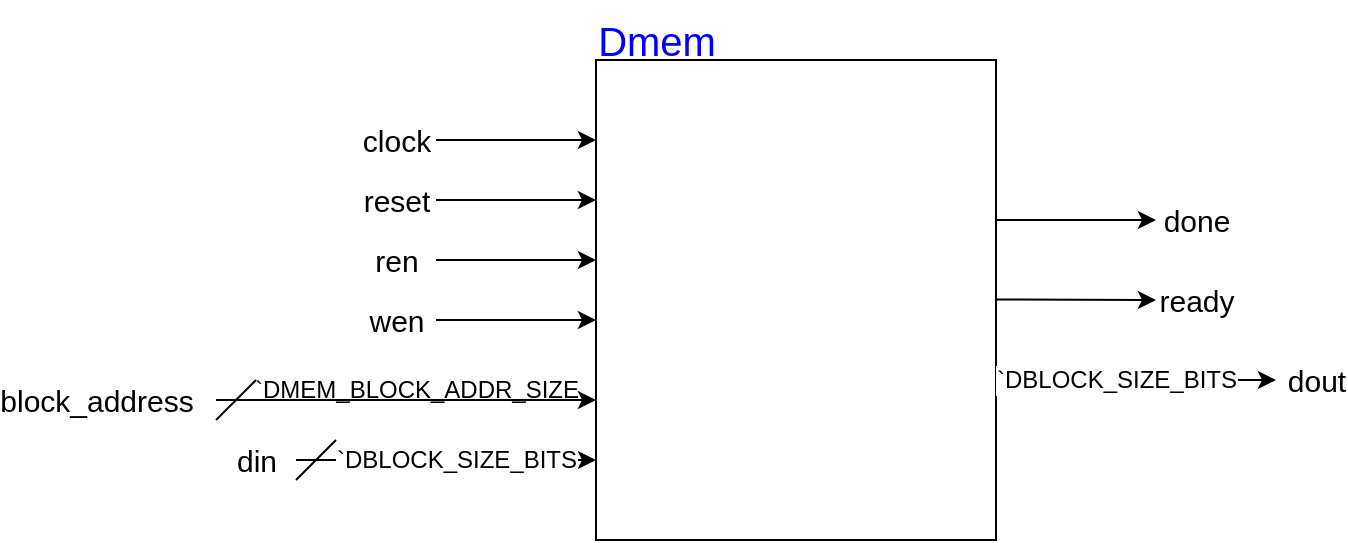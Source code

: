 <mxfile version="24.5.4" type="device">
  <diagram name="Page-1" id="yuPBU4UE_motjavbdSF-">
    <mxGraphModel dx="300" dy="834" grid="1" gridSize="10" guides="1" tooltips="1" connect="1" arrows="1" fold="1" page="0" pageScale="1" pageWidth="1169" pageHeight="827" math="0" shadow="0">
      <root>
        <mxCell id="0" />
        <mxCell id="1" parent="0" />
        <mxCell id="W1fyiQ1UdQSS2ZDAop95-250" value="" style="rounded=0;whiteSpace=wrap;html=1;fillColor=none;" vertex="1" parent="1">
          <mxGeometry x="1080" y="-280" width="200" height="240" as="geometry" />
        </mxCell>
        <mxCell id="W1fyiQ1UdQSS2ZDAop95-252" value="&lt;font style=&quot;font-size: 20px;&quot; color=&quot;#0000ff&quot;&gt;Dmem&lt;/font&gt;" style="text;html=1;align=center;verticalAlign=middle;resizable=0;points=[];autosize=1;strokeColor=none;fillColor=none;" vertex="1" parent="1">
          <mxGeometry x="1070" y="-310" width="80" height="40" as="geometry" />
        </mxCell>
        <mxCell id="W1fyiQ1UdQSS2ZDAop95-253" value="" style="endArrow=classic;html=1;rounded=0;" edge="1" parent="1">
          <mxGeometry width="50" height="50" relative="1" as="geometry">
            <mxPoint x="1000" y="-240" as="sourcePoint" />
            <mxPoint x="1080" y="-240" as="targetPoint" />
          </mxGeometry>
        </mxCell>
        <mxCell id="W1fyiQ1UdQSS2ZDAop95-255" value="clock" style="edgeLabel;html=1;align=center;verticalAlign=middle;resizable=0;points=[];fontSize=15;" vertex="1" connectable="0" parent="W1fyiQ1UdQSS2ZDAop95-253">
          <mxGeometry x="0.156" y="-2" relative="1" as="geometry">
            <mxPoint x="-66" y="-2" as="offset" />
          </mxGeometry>
        </mxCell>
        <mxCell id="W1fyiQ1UdQSS2ZDAop95-256" value="" style="endArrow=classic;html=1;rounded=0;" edge="1" parent="1">
          <mxGeometry width="50" height="50" relative="1" as="geometry">
            <mxPoint x="1000" y="-210" as="sourcePoint" />
            <mxPoint x="1080" y="-210" as="targetPoint" />
          </mxGeometry>
        </mxCell>
        <mxCell id="W1fyiQ1UdQSS2ZDAop95-257" value="reset" style="edgeLabel;html=1;align=center;verticalAlign=middle;resizable=0;points=[];fontSize=15;" vertex="1" connectable="0" parent="W1fyiQ1UdQSS2ZDAop95-256">
          <mxGeometry x="0.156" y="-2" relative="1" as="geometry">
            <mxPoint x="-66" y="-2" as="offset" />
          </mxGeometry>
        </mxCell>
        <mxCell id="W1fyiQ1UdQSS2ZDAop95-259" value="" style="endArrow=classic;html=1;rounded=0;" edge="1" parent="1">
          <mxGeometry width="50" height="50" relative="1" as="geometry">
            <mxPoint x="1000" y="-180" as="sourcePoint" />
            <mxPoint x="1080" y="-180" as="targetPoint" />
          </mxGeometry>
        </mxCell>
        <mxCell id="W1fyiQ1UdQSS2ZDAop95-260" value="ren" style="edgeLabel;html=1;align=center;verticalAlign=middle;resizable=0;points=[];fontSize=15;" vertex="1" connectable="0" parent="W1fyiQ1UdQSS2ZDAop95-259">
          <mxGeometry x="0.156" y="-2" relative="1" as="geometry">
            <mxPoint x="-66" y="-2" as="offset" />
          </mxGeometry>
        </mxCell>
        <mxCell id="W1fyiQ1UdQSS2ZDAop95-263" value="" style="endArrow=classic;html=1;rounded=0;" edge="1" parent="1">
          <mxGeometry width="50" height="50" relative="1" as="geometry">
            <mxPoint x="1000" y="-150" as="sourcePoint" />
            <mxPoint x="1080" y="-150" as="targetPoint" />
          </mxGeometry>
        </mxCell>
        <mxCell id="W1fyiQ1UdQSS2ZDAop95-264" value="wen" style="edgeLabel;html=1;align=center;verticalAlign=middle;resizable=0;points=[];fontSize=15;" vertex="1" connectable="0" parent="W1fyiQ1UdQSS2ZDAop95-263">
          <mxGeometry x="0.156" y="-2" relative="1" as="geometry">
            <mxPoint x="-66" y="-2" as="offset" />
          </mxGeometry>
        </mxCell>
        <mxCell id="W1fyiQ1UdQSS2ZDAop95-267" value="" style="endArrow=classic;html=1;rounded=0;" edge="1" parent="1">
          <mxGeometry width="50" height="50" relative="1" as="geometry">
            <mxPoint x="890" y="-110" as="sourcePoint" />
            <mxPoint x="1080" y="-110.0" as="targetPoint" />
          </mxGeometry>
        </mxCell>
        <mxCell id="W1fyiQ1UdQSS2ZDAop95-268" value="block_address" style="edgeLabel;html=1;align=center;verticalAlign=middle;resizable=0;points=[];fontSize=15;" vertex="1" connectable="0" parent="W1fyiQ1UdQSS2ZDAop95-267">
          <mxGeometry x="0.156" y="-2" relative="1" as="geometry">
            <mxPoint x="-170" y="-2" as="offset" />
          </mxGeometry>
        </mxCell>
        <mxCell id="W1fyiQ1UdQSS2ZDAop95-269" value="" style="endArrow=classic;html=1;rounded=0;" edge="1" parent="1">
          <mxGeometry width="50" height="50" relative="1" as="geometry">
            <mxPoint x="930" y="-80" as="sourcePoint" />
            <mxPoint x="1080" y="-80.0" as="targetPoint" />
          </mxGeometry>
        </mxCell>
        <mxCell id="W1fyiQ1UdQSS2ZDAop95-270" value="din" style="edgeLabel;html=1;align=center;verticalAlign=middle;resizable=0;points=[];fontSize=15;" vertex="1" connectable="0" parent="W1fyiQ1UdQSS2ZDAop95-269">
          <mxGeometry x="0.156" y="-2" relative="1" as="geometry">
            <mxPoint x="-107" y="-2" as="offset" />
          </mxGeometry>
        </mxCell>
        <mxCell id="W1fyiQ1UdQSS2ZDAop95-271" value="" style="endArrow=classic;html=1;rounded=0;" edge="1" parent="1">
          <mxGeometry width="50" height="50" relative="1" as="geometry">
            <mxPoint x="1280" y="-200" as="sourcePoint" />
            <mxPoint x="1360" y="-200" as="targetPoint" />
          </mxGeometry>
        </mxCell>
        <mxCell id="W1fyiQ1UdQSS2ZDAop95-272" value="dout" style="edgeLabel;html=1;align=center;verticalAlign=middle;resizable=0;points=[];fontSize=15;" vertex="1" connectable="0" parent="W1fyiQ1UdQSS2ZDAop95-271">
          <mxGeometry x="0.156" y="-2" relative="1" as="geometry">
            <mxPoint x="114" y="78" as="offset" />
          </mxGeometry>
        </mxCell>
        <mxCell id="W1fyiQ1UdQSS2ZDAop95-275" value="" style="endArrow=classic;html=1;rounded=0;" edge="1" parent="1">
          <mxGeometry width="50" height="50" relative="1" as="geometry">
            <mxPoint x="1280" y="-160.24" as="sourcePoint" />
            <mxPoint x="1360" y="-160" as="targetPoint" />
          </mxGeometry>
        </mxCell>
        <mxCell id="W1fyiQ1UdQSS2ZDAop95-278" value="ready" style="edgeLabel;html=1;align=center;verticalAlign=middle;resizable=0;points=[];fontSize=15;" vertex="1" connectable="0" parent="1">
          <mxGeometry x="1380" y="-160" as="geometry" />
        </mxCell>
        <mxCell id="W1fyiQ1UdQSS2ZDAop95-281" value="" style="endArrow=none;html=1;rounded=0;" edge="1" parent="1">
          <mxGeometry width="50" height="50" relative="1" as="geometry">
            <mxPoint x="890" y="-100" as="sourcePoint" />
            <mxPoint x="910" y="-120" as="targetPoint" />
          </mxGeometry>
        </mxCell>
        <mxCell id="W1fyiQ1UdQSS2ZDAop95-282" value="" style="endArrow=none;html=1;rounded=0;" edge="1" parent="1">
          <mxGeometry width="50" height="50" relative="1" as="geometry">
            <mxPoint x="930" y="-70" as="sourcePoint" />
            <mxPoint x="950" y="-90" as="targetPoint" />
          </mxGeometry>
        </mxCell>
        <mxCell id="W1fyiQ1UdQSS2ZDAop95-286" value="`DMEM_BLOCK_ADDR_SIZE" style="text;html=1;align=center;verticalAlign=middle;resizable=0;points=[];autosize=1;strokeColor=none;fillColor=none;" vertex="1" parent="1">
          <mxGeometry x="900" y="-130" width="180" height="30" as="geometry" />
        </mxCell>
        <mxCell id="W1fyiQ1UdQSS2ZDAop95-290" value="" style="endArrow=classic;html=1;rounded=0;" edge="1" parent="1">
          <mxGeometry width="50" height="50" relative="1" as="geometry">
            <mxPoint x="1280" y="-120" as="sourcePoint" />
            <mxPoint x="1420" y="-120" as="targetPoint" />
          </mxGeometry>
        </mxCell>
        <mxCell id="W1fyiQ1UdQSS2ZDAop95-294" value="&lt;font style=&quot;font-size: 12px;&quot;&gt;`DBLOCK_SIZE_BITS&lt;/font&gt;" style="edgeLabel;html=1;align=center;verticalAlign=middle;resizable=0;points=[];" vertex="1" connectable="0" parent="W1fyiQ1UdQSS2ZDAop95-290">
          <mxGeometry x="-0.557" y="1" relative="1" as="geometry">
            <mxPoint x="29" y="1" as="offset" />
          </mxGeometry>
        </mxCell>
        <mxCell id="W1fyiQ1UdQSS2ZDAop95-292" value="done" style="edgeLabel;html=1;align=center;verticalAlign=middle;resizable=0;points=[];fontSize=15;" vertex="1" connectable="0" parent="1">
          <mxGeometry x="1380" y="-200" as="geometry" />
        </mxCell>
        <mxCell id="W1fyiQ1UdQSS2ZDAop95-295" value="&lt;font style=&quot;font-size: 12px;&quot;&gt;`DBLOCK_SIZE_BITS&lt;/font&gt;" style="edgeLabel;html=1;align=center;verticalAlign=middle;resizable=0;points=[];" vertex="1" connectable="0" parent="1">
          <mxGeometry x="1009.997" y="-80" as="geometry" />
        </mxCell>
      </root>
    </mxGraphModel>
  </diagram>
</mxfile>
